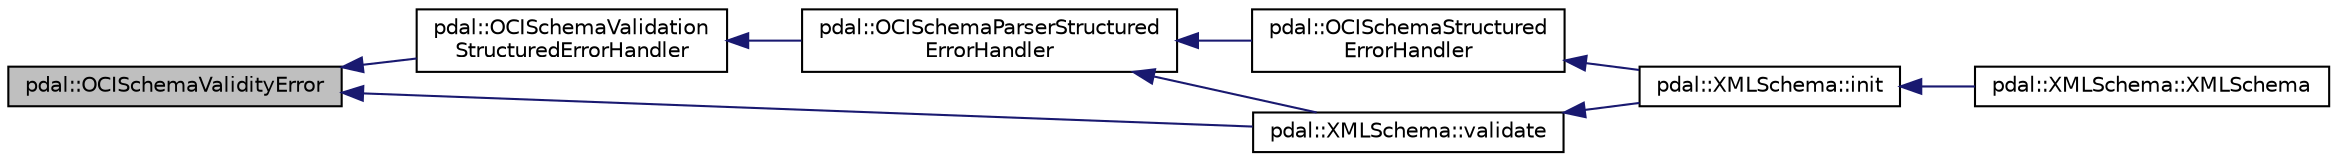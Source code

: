 digraph "pdal::OCISchemaValidityError"
{
  edge [fontname="Helvetica",fontsize="10",labelfontname="Helvetica",labelfontsize="10"];
  node [fontname="Helvetica",fontsize="10",shape=record];
  rankdir="LR";
  Node1 [label="pdal::OCISchemaValidityError",height=0.2,width=0.4,color="black", fillcolor="grey75", style="filled", fontcolor="black"];
  Node1 -> Node2 [dir="back",color="midnightblue",fontsize="10",style="solid",fontname="Helvetica"];
  Node2 [label="pdal::OCISchemaValidation\lStructuredErrorHandler",height=0.2,width=0.4,color="black", fillcolor="white", style="filled",URL="$namespacepdal.html#a3a6d9c816f9e2635625847db677a9820"];
  Node2 -> Node3 [dir="back",color="midnightblue",fontsize="10",style="solid",fontname="Helvetica"];
  Node3 [label="pdal::OCISchemaParserStructured\lErrorHandler",height=0.2,width=0.4,color="black", fillcolor="white", style="filled",URL="$namespacepdal.html#abcd746b2e1cfb18891baa849c2dfac3d"];
  Node3 -> Node4 [dir="back",color="midnightblue",fontsize="10",style="solid",fontname="Helvetica"];
  Node4 [label="pdal::OCISchemaStructured\lErrorHandler",height=0.2,width=0.4,color="black", fillcolor="white", style="filled",URL="$namespacepdal.html#a83afbebbb41fc5f559fd281d7fc9bb63"];
  Node4 -> Node5 [dir="back",color="midnightblue",fontsize="10",style="solid",fontname="Helvetica"];
  Node5 [label="pdal::XMLSchema::init",height=0.2,width=0.4,color="black", fillcolor="white", style="filled",URL="$classpdal_1_1XMLSchema.html#afc87913e1409da37e9a30ea0dfd930bc"];
  Node5 -> Node6 [dir="back",color="midnightblue",fontsize="10",style="solid",fontname="Helvetica"];
  Node6 [label="pdal::XMLSchema::XMLSchema",height=0.2,width=0.4,color="black", fillcolor="white", style="filled",URL="$classpdal_1_1XMLSchema.html#a1aabcaa1a2ec462952a940e904d3ee11"];
  Node3 -> Node7 [dir="back",color="midnightblue",fontsize="10",style="solid",fontname="Helvetica"];
  Node7 [label="pdal::XMLSchema::validate",height=0.2,width=0.4,color="black", fillcolor="white", style="filled",URL="$classpdal_1_1XMLSchema.html#a8f9019373901274799f6c29ce08172ee"];
  Node7 -> Node5 [dir="back",color="midnightblue",fontsize="10",style="solid",fontname="Helvetica"];
  Node1 -> Node7 [dir="back",color="midnightblue",fontsize="10",style="solid",fontname="Helvetica"];
}

